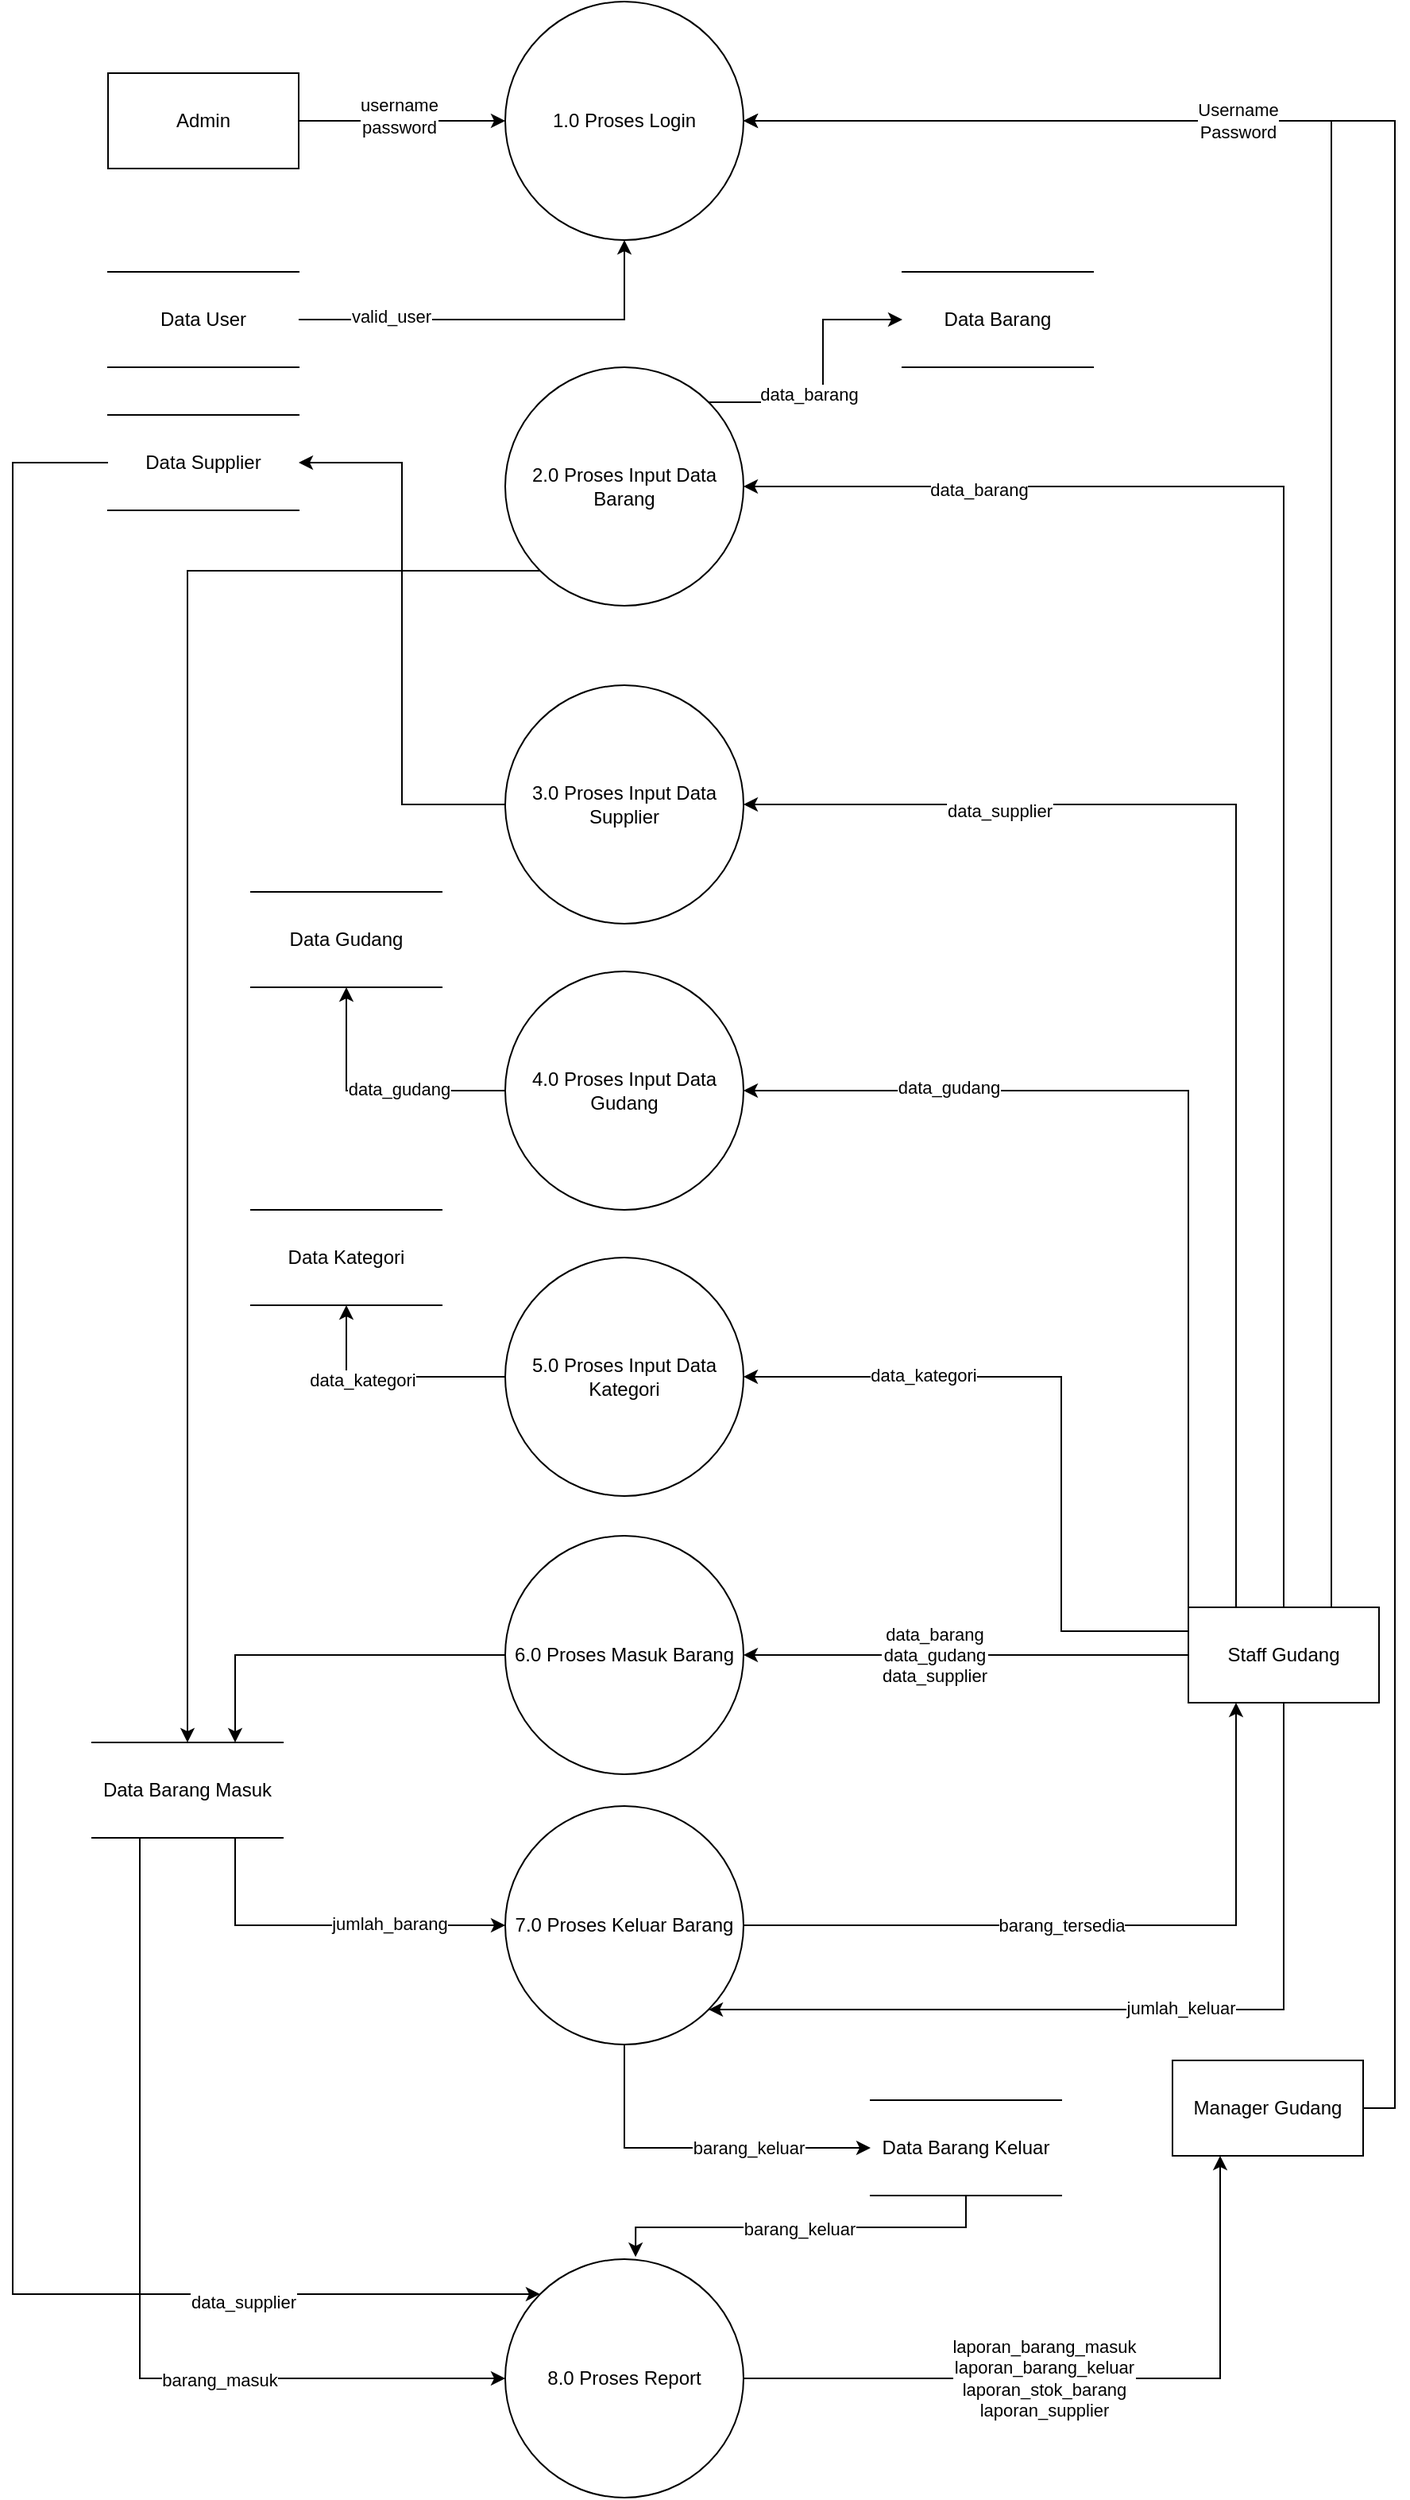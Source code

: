 <mxfile version="21.6.3" type="github">
  <diagram id="Z6GCsgAM9sSRzU8jWJJ7" name="Page-1">
    <mxGraphModel dx="2049" dy="1106" grid="1" gridSize="10" guides="1" tooltips="1" connect="1" arrows="1" fold="1" page="1" pageScale="1" pageWidth="1100" pageHeight="850" math="0" shadow="0">
      <root>
        <mxCell id="0" />
        <mxCell id="1" parent="0" />
        <mxCell id="Hjk3yY-HpInA2s5WbHgZ-8" style="edgeStyle=orthogonalEdgeStyle;rounded=0;orthogonalLoop=1;jettySize=auto;html=1;exitX=0;exitY=0.5;exitDx=0;exitDy=0;entryX=0.75;entryY=0;entryDx=0;entryDy=0;" parent="1" source="Hjk3yY-HpInA2s5WbHgZ-1" target="Hjk3yY-HpInA2s5WbHgZ-3" edge="1">
          <mxGeometry relative="1" as="geometry" />
        </mxCell>
        <mxCell id="Hjk3yY-HpInA2s5WbHgZ-1" value="6.0 Proses Masuk Barang" style="ellipse;whiteSpace=wrap;html=1;aspect=fixed;" parent="1" vertex="1">
          <mxGeometry x="410" y="1005" width="150" height="150" as="geometry" />
        </mxCell>
        <mxCell id="Hjk3yY-HpInA2s5WbHgZ-6" style="edgeStyle=orthogonalEdgeStyle;rounded=0;orthogonalLoop=1;jettySize=auto;html=1;exitX=0;exitY=0.5;exitDx=0;exitDy=0;entryX=1;entryY=0.5;entryDx=0;entryDy=0;" parent="1" source="Hjk3yY-HpInA2s5WbHgZ-2" target="Hjk3yY-HpInA2s5WbHgZ-1" edge="1">
          <mxGeometry relative="1" as="geometry">
            <Array as="points">
              <mxPoint x="840" y="1080" />
              <mxPoint x="840" y="1080" />
            </Array>
          </mxGeometry>
        </mxCell>
        <mxCell id="Hjk3yY-HpInA2s5WbHgZ-7" value="&lt;div&gt;data_barang&lt;/div&gt;&lt;div&gt;data_gudang&lt;/div&gt;&lt;div&gt;data_supplier&lt;/div&gt;" style="edgeLabel;html=1;align=center;verticalAlign=middle;resizable=0;points=[];" parent="Hjk3yY-HpInA2s5WbHgZ-6" vertex="1" connectable="0">
          <mxGeometry x="0.144" relative="1" as="geometry">
            <mxPoint as="offset" />
          </mxGeometry>
        </mxCell>
        <mxCell id="Hjk3yY-HpInA2s5WbHgZ-13" style="edgeStyle=orthogonalEdgeStyle;rounded=0;orthogonalLoop=1;jettySize=auto;html=1;exitX=0.5;exitY=1;exitDx=0;exitDy=0;entryX=1;entryY=1;entryDx=0;entryDy=0;" parent="1" source="Hjk3yY-HpInA2s5WbHgZ-2" target="Hjk3yY-HpInA2s5WbHgZ-4" edge="1">
          <mxGeometry relative="1" as="geometry">
            <Array as="points">
              <mxPoint x="900" y="1303" />
            </Array>
          </mxGeometry>
        </mxCell>
        <mxCell id="Hjk3yY-HpInA2s5WbHgZ-14" value="jumlah_keluar" style="edgeLabel;html=1;align=center;verticalAlign=middle;resizable=0;points=[];" parent="Hjk3yY-HpInA2s5WbHgZ-13" vertex="1" connectable="0">
          <mxGeometry x="-0.069" y="-1" relative="1" as="geometry">
            <mxPoint as="offset" />
          </mxGeometry>
        </mxCell>
        <mxCell id="q7wcvHRCBRjbpm3dKiPZ-3" style="edgeStyle=orthogonalEdgeStyle;rounded=0;orthogonalLoop=1;jettySize=auto;html=1;exitX=0.75;exitY=0;exitDx=0;exitDy=0;entryX=1;entryY=0.5;entryDx=0;entryDy=0;" parent="1" source="Hjk3yY-HpInA2s5WbHgZ-2" target="q7wcvHRCBRjbpm3dKiPZ-2" edge="1">
          <mxGeometry relative="1" as="geometry" />
        </mxCell>
        <mxCell id="UQVWcAogFzvnXJMvjKfr-5" style="edgeStyle=orthogonalEdgeStyle;rounded=0;orthogonalLoop=1;jettySize=auto;html=1;exitX=0;exitY=0.25;exitDx=0;exitDy=0;entryX=1;entryY=0.5;entryDx=0;entryDy=0;" parent="1" source="Hjk3yY-HpInA2s5WbHgZ-2" target="UQVWcAogFzvnXJMvjKfr-3" edge="1">
          <mxGeometry relative="1" as="geometry">
            <Array as="points">
              <mxPoint x="760" y="1065" />
              <mxPoint x="760" y="905" />
            </Array>
          </mxGeometry>
        </mxCell>
        <mxCell id="UQVWcAogFzvnXJMvjKfr-10" value="data_kategori" style="edgeLabel;html=1;align=center;verticalAlign=middle;resizable=0;points=[];" parent="UQVWcAogFzvnXJMvjKfr-5" vertex="1" connectable="0">
          <mxGeometry x="0.486" y="-1" relative="1" as="geometry">
            <mxPoint as="offset" />
          </mxGeometry>
        </mxCell>
        <mxCell id="UQVWcAogFzvnXJMvjKfr-6" style="edgeStyle=orthogonalEdgeStyle;rounded=0;orthogonalLoop=1;jettySize=auto;html=1;exitX=0;exitY=0;exitDx=0;exitDy=0;entryX=1;entryY=0.5;entryDx=0;entryDy=0;" parent="1" source="Hjk3yY-HpInA2s5WbHgZ-2" target="UQVWcAogFzvnXJMvjKfr-2" edge="1">
          <mxGeometry relative="1" as="geometry" />
        </mxCell>
        <mxCell id="UQVWcAogFzvnXJMvjKfr-11" value="data_gudang" style="edgeLabel;html=1;align=center;verticalAlign=middle;resizable=0;points=[];" parent="UQVWcAogFzvnXJMvjKfr-6" vertex="1" connectable="0">
          <mxGeometry x="0.574" y="-2" relative="1" as="geometry">
            <mxPoint as="offset" />
          </mxGeometry>
        </mxCell>
        <mxCell id="UQVWcAogFzvnXJMvjKfr-8" style="edgeStyle=orthogonalEdgeStyle;rounded=0;orthogonalLoop=1;jettySize=auto;html=1;exitX=0.25;exitY=0;exitDx=0;exitDy=0;entryX=1;entryY=0.5;entryDx=0;entryDy=0;" parent="1" source="Hjk3yY-HpInA2s5WbHgZ-2" target="UQVWcAogFzvnXJMvjKfr-1" edge="1">
          <mxGeometry relative="1" as="geometry" />
        </mxCell>
        <mxCell id="UQVWcAogFzvnXJMvjKfr-12" value="data_supplier" style="edgeLabel;html=1;align=center;verticalAlign=middle;resizable=0;points=[];" parent="UQVWcAogFzvnXJMvjKfr-8" vertex="1" connectable="0">
          <mxGeometry x="0.606" y="4" relative="1" as="geometry">
            <mxPoint as="offset" />
          </mxGeometry>
        </mxCell>
        <mxCell id="UQVWcAogFzvnXJMvjKfr-9" style="edgeStyle=orthogonalEdgeStyle;rounded=0;orthogonalLoop=1;jettySize=auto;html=1;exitX=0.5;exitY=0;exitDx=0;exitDy=0;entryX=1;entryY=0.5;entryDx=0;entryDy=0;" parent="1" source="Hjk3yY-HpInA2s5WbHgZ-2" target="stu7WVIQXUIdbc0Hr7mn-1" edge="1">
          <mxGeometry relative="1" as="geometry" />
        </mxCell>
        <mxCell id="UQVWcAogFzvnXJMvjKfr-13" value="data_barang" style="edgeLabel;html=1;align=center;verticalAlign=middle;resizable=0;points=[];" parent="UQVWcAogFzvnXJMvjKfr-9" vertex="1" connectable="0">
          <mxGeometry x="0.717" y="2" relative="1" as="geometry">
            <mxPoint as="offset" />
          </mxGeometry>
        </mxCell>
        <mxCell id="Hjk3yY-HpInA2s5WbHgZ-2" value="Staff Gudang" style="rounded=0;whiteSpace=wrap;html=1;" parent="1" vertex="1">
          <mxGeometry x="840" y="1050" width="120" height="60" as="geometry" />
        </mxCell>
        <mxCell id="Hjk3yY-HpInA2s5WbHgZ-9" style="edgeStyle=orthogonalEdgeStyle;rounded=0;orthogonalLoop=1;jettySize=auto;html=1;exitX=0.75;exitY=1;exitDx=0;exitDy=0;entryX=0;entryY=0.5;entryDx=0;entryDy=0;" parent="1" source="Hjk3yY-HpInA2s5WbHgZ-3" target="Hjk3yY-HpInA2s5WbHgZ-4" edge="1">
          <mxGeometry relative="1" as="geometry" />
        </mxCell>
        <mxCell id="Hjk3yY-HpInA2s5WbHgZ-10" value="jumlah_barang" style="edgeLabel;html=1;align=center;verticalAlign=middle;resizable=0;points=[];" parent="Hjk3yY-HpInA2s5WbHgZ-9" vertex="1" connectable="0">
          <mxGeometry x="0.345" y="1" relative="1" as="geometry">
            <mxPoint as="offset" />
          </mxGeometry>
        </mxCell>
        <mxCell id="Hjk3yY-HpInA2s5WbHgZ-19" style="edgeStyle=orthogonalEdgeStyle;rounded=0;orthogonalLoop=1;jettySize=auto;html=1;exitX=0.25;exitY=1;exitDx=0;exitDy=0;entryX=0;entryY=0.5;entryDx=0;entryDy=0;" parent="1" source="Hjk3yY-HpInA2s5WbHgZ-3" target="Hjk3yY-HpInA2s5WbHgZ-5" edge="1">
          <mxGeometry relative="1" as="geometry" />
        </mxCell>
        <mxCell id="Hjk3yY-HpInA2s5WbHgZ-21" value="&lt;div&gt;barang_masuk&lt;/div&gt;" style="edgeLabel;html=1;align=center;verticalAlign=middle;resizable=0;points=[];" parent="Hjk3yY-HpInA2s5WbHgZ-19" vertex="1" connectable="0">
          <mxGeometry x="0.369" y="-1" relative="1" as="geometry">
            <mxPoint as="offset" />
          </mxGeometry>
        </mxCell>
        <mxCell id="Hjk3yY-HpInA2s5WbHgZ-3" value="Data Barang Masuk" style="shape=partialRectangle;whiteSpace=wrap;html=1;left=0;right=0;fillColor=none;" parent="1" vertex="1">
          <mxGeometry x="150" y="1135" width="120" height="60" as="geometry" />
        </mxCell>
        <mxCell id="Hjk3yY-HpInA2s5WbHgZ-11" style="edgeStyle=orthogonalEdgeStyle;rounded=0;orthogonalLoop=1;jettySize=auto;html=1;exitX=1;exitY=0.5;exitDx=0;exitDy=0;entryX=0.25;entryY=1;entryDx=0;entryDy=0;" parent="1" source="Hjk3yY-HpInA2s5WbHgZ-4" target="Hjk3yY-HpInA2s5WbHgZ-2" edge="1">
          <mxGeometry relative="1" as="geometry">
            <mxPoint x="840" y="1130" as="targetPoint" />
            <Array as="points">
              <mxPoint x="870" y="1250" />
            </Array>
          </mxGeometry>
        </mxCell>
        <mxCell id="Hjk3yY-HpInA2s5WbHgZ-12" value="barang_tersedia" style="edgeLabel;html=1;align=center;verticalAlign=middle;resizable=0;points=[];" parent="Hjk3yY-HpInA2s5WbHgZ-11" vertex="1" connectable="0">
          <mxGeometry x="-0.111" relative="1" as="geometry">
            <mxPoint as="offset" />
          </mxGeometry>
        </mxCell>
        <mxCell id="stu7WVIQXUIdbc0Hr7mn-23" style="edgeStyle=orthogonalEdgeStyle;rounded=0;orthogonalLoop=1;jettySize=auto;html=1;exitX=0.5;exitY=1;exitDx=0;exitDy=0;entryX=0;entryY=0.5;entryDx=0;entryDy=0;" parent="1" source="Hjk3yY-HpInA2s5WbHgZ-4" target="stu7WVIQXUIdbc0Hr7mn-20" edge="1">
          <mxGeometry relative="1" as="geometry" />
        </mxCell>
        <mxCell id="stu7WVIQXUIdbc0Hr7mn-24" value="barang_keluar" style="edgeLabel;html=1;align=center;verticalAlign=middle;resizable=0;points=[];" parent="stu7WVIQXUIdbc0Hr7mn-23" vertex="1" connectable="0">
          <mxGeometry x="0.295" relative="1" as="geometry">
            <mxPoint as="offset" />
          </mxGeometry>
        </mxCell>
        <mxCell id="Hjk3yY-HpInA2s5WbHgZ-4" value="7.0 Proses Keluar Barang" style="ellipse;whiteSpace=wrap;html=1;aspect=fixed;" parent="1" vertex="1">
          <mxGeometry x="410" y="1175" width="150" height="150" as="geometry" />
        </mxCell>
        <mxCell id="Hjk3yY-HpInA2s5WbHgZ-18" style="edgeStyle=orthogonalEdgeStyle;rounded=0;orthogonalLoop=1;jettySize=auto;html=1;exitX=1;exitY=0.5;exitDx=0;exitDy=0;entryX=0.25;entryY=1;entryDx=0;entryDy=0;" parent="1" source="Hjk3yY-HpInA2s5WbHgZ-5" target="q7wcvHRCBRjbpm3dKiPZ-1" edge="1">
          <mxGeometry relative="1" as="geometry" />
        </mxCell>
        <mxCell id="Hjk3yY-HpInA2s5WbHgZ-20" value="&lt;div&gt;laporan_barang_masuk&lt;/div&gt;&lt;div&gt;laporan_barang_keluar&lt;/div&gt;&lt;div&gt;laporan_stok_barang&lt;/div&gt;&lt;div&gt;laporan_supplier&lt;br&gt;&lt;/div&gt;" style="edgeLabel;html=1;align=center;verticalAlign=middle;resizable=0;points=[];" parent="Hjk3yY-HpInA2s5WbHgZ-18" vertex="1" connectable="0">
          <mxGeometry x="-0.142" relative="1" as="geometry">
            <mxPoint as="offset" />
          </mxGeometry>
        </mxCell>
        <mxCell id="Hjk3yY-HpInA2s5WbHgZ-5" value="8.0 Proses Report" style="ellipse;whiteSpace=wrap;html=1;aspect=fixed;" parent="1" vertex="1">
          <mxGeometry x="410" y="1460" width="150" height="150" as="geometry" />
        </mxCell>
        <mxCell id="q7wcvHRCBRjbpm3dKiPZ-4" style="edgeStyle=orthogonalEdgeStyle;rounded=0;orthogonalLoop=1;jettySize=auto;html=1;exitX=1;exitY=0.5;exitDx=0;exitDy=0;entryX=1;entryY=0.5;entryDx=0;entryDy=0;" parent="1" source="q7wcvHRCBRjbpm3dKiPZ-1" target="q7wcvHRCBRjbpm3dKiPZ-2" edge="1">
          <mxGeometry relative="1" as="geometry" />
        </mxCell>
        <mxCell id="q7wcvHRCBRjbpm3dKiPZ-6" value="&lt;div&gt;Username&lt;/div&gt;&lt;div&gt;Password&lt;br&gt;&lt;/div&gt;" style="edgeLabel;html=1;align=center;verticalAlign=middle;resizable=0;points=[];" parent="q7wcvHRCBRjbpm3dKiPZ-4" vertex="1" connectable="0">
          <mxGeometry x="0.538" y="-1" relative="1" as="geometry">
            <mxPoint x="-77" y="1" as="offset" />
          </mxGeometry>
        </mxCell>
        <mxCell id="q7wcvHRCBRjbpm3dKiPZ-1" value="Manager Gudang" style="rounded=0;whiteSpace=wrap;html=1;" parent="1" vertex="1">
          <mxGeometry x="830" y="1335" width="120" height="60" as="geometry" />
        </mxCell>
        <mxCell id="q7wcvHRCBRjbpm3dKiPZ-2" value="1.0 Proses Login" style="ellipse;whiteSpace=wrap;html=1;aspect=fixed;" parent="1" vertex="1">
          <mxGeometry x="410" y="40" width="150" height="150" as="geometry" />
        </mxCell>
        <mxCell id="q7wcvHRCBRjbpm3dKiPZ-7" style="edgeStyle=orthogonalEdgeStyle;rounded=0;orthogonalLoop=1;jettySize=auto;html=1;exitX=1;exitY=0.5;exitDx=0;exitDy=0;entryX=0;entryY=0.5;entryDx=0;entryDy=0;" parent="1" source="q7wcvHRCBRjbpm3dKiPZ-5" target="q7wcvHRCBRjbpm3dKiPZ-2" edge="1">
          <mxGeometry relative="1" as="geometry" />
        </mxCell>
        <mxCell id="q7wcvHRCBRjbpm3dKiPZ-8" value="&lt;div&gt;username&lt;/div&gt;&lt;div&gt;password&lt;br&gt;&lt;/div&gt;" style="edgeLabel;html=1;align=center;verticalAlign=middle;resizable=0;points=[];" parent="q7wcvHRCBRjbpm3dKiPZ-7" vertex="1" connectable="0">
          <mxGeometry x="-0.031" y="3" relative="1" as="geometry">
            <mxPoint as="offset" />
          </mxGeometry>
        </mxCell>
        <mxCell id="q7wcvHRCBRjbpm3dKiPZ-5" value="Admin" style="rounded=0;whiteSpace=wrap;html=1;" parent="1" vertex="1">
          <mxGeometry x="160" y="85" width="120" height="60" as="geometry" />
        </mxCell>
        <mxCell id="QPWgkwAui-Ok-JEsNZ_f-2" style="edgeStyle=orthogonalEdgeStyle;rounded=0;orthogonalLoop=1;jettySize=auto;html=1;exitX=1;exitY=0.5;exitDx=0;exitDy=0;entryX=0.5;entryY=1;entryDx=0;entryDy=0;" parent="1" source="QPWgkwAui-Ok-JEsNZ_f-1" target="q7wcvHRCBRjbpm3dKiPZ-2" edge="1">
          <mxGeometry relative="1" as="geometry" />
        </mxCell>
        <mxCell id="QPWgkwAui-Ok-JEsNZ_f-3" value="valid_user" style="edgeLabel;html=1;align=center;verticalAlign=middle;resizable=0;points=[];" parent="QPWgkwAui-Ok-JEsNZ_f-2" vertex="1" connectable="0">
          <mxGeometry x="-0.545" y="2" relative="1" as="geometry">
            <mxPoint as="offset" />
          </mxGeometry>
        </mxCell>
        <mxCell id="QPWgkwAui-Ok-JEsNZ_f-1" value="Data User" style="shape=partialRectangle;whiteSpace=wrap;html=1;left=0;right=0;fillColor=none;" parent="1" vertex="1">
          <mxGeometry x="160" y="210" width="120" height="60" as="geometry" />
        </mxCell>
        <mxCell id="stu7WVIQXUIdbc0Hr7mn-11" style="edgeStyle=orthogonalEdgeStyle;rounded=0;orthogonalLoop=1;jettySize=auto;html=1;exitX=0;exitY=1;exitDx=0;exitDy=0;entryX=0.5;entryY=0;entryDx=0;entryDy=0;" parent="1" source="stu7WVIQXUIdbc0Hr7mn-1" target="Hjk3yY-HpInA2s5WbHgZ-3" edge="1">
          <mxGeometry relative="1" as="geometry" />
        </mxCell>
        <mxCell id="UQVWcAogFzvnXJMvjKfr-21" style="edgeStyle=orthogonalEdgeStyle;rounded=0;orthogonalLoop=1;jettySize=auto;html=1;exitX=1;exitY=0;exitDx=0;exitDy=0;entryX=0;entryY=0.5;entryDx=0;entryDy=0;" parent="1" source="stu7WVIQXUIdbc0Hr7mn-1" target="stu7WVIQXUIdbc0Hr7mn-9" edge="1">
          <mxGeometry relative="1" as="geometry" />
        </mxCell>
        <mxCell id="UQVWcAogFzvnXJMvjKfr-22" value="data_barang" style="edgeLabel;html=1;align=center;verticalAlign=middle;resizable=0;points=[];" parent="UQVWcAogFzvnXJMvjKfr-21" vertex="1" connectable="0">
          <mxGeometry x="-0.276" y="5" relative="1" as="geometry">
            <mxPoint as="offset" />
          </mxGeometry>
        </mxCell>
        <mxCell id="stu7WVIQXUIdbc0Hr7mn-1" value="2.0 Proses Input Data Barang" style="ellipse;whiteSpace=wrap;html=1;aspect=fixed;" parent="1" vertex="1">
          <mxGeometry x="410" y="270" width="150" height="150" as="geometry" />
        </mxCell>
        <mxCell id="stu7WVIQXUIdbc0Hr7mn-13" style="edgeStyle=orthogonalEdgeStyle;rounded=0;orthogonalLoop=1;jettySize=auto;html=1;exitX=0;exitY=0.5;exitDx=0;exitDy=0;entryX=0;entryY=0;entryDx=0;entryDy=0;" parent="1" source="stu7WVIQXUIdbc0Hr7mn-2" target="Hjk3yY-HpInA2s5WbHgZ-5" edge="1">
          <mxGeometry relative="1" as="geometry">
            <Array as="points">
              <mxPoint x="100" y="330" />
              <mxPoint x="100" y="1482" />
            </Array>
          </mxGeometry>
        </mxCell>
        <mxCell id="UQVWcAogFzvnXJMvjKfr-15" value="data_supplier" style="edgeLabel;html=1;align=center;verticalAlign=middle;resizable=0;points=[];" parent="stu7WVIQXUIdbc0Hr7mn-13" vertex="1" connectable="0">
          <mxGeometry x="0.758" y="-5" relative="1" as="geometry">
            <mxPoint as="offset" />
          </mxGeometry>
        </mxCell>
        <mxCell id="stu7WVIQXUIdbc0Hr7mn-2" value="Data Supplier" style="shape=partialRectangle;whiteSpace=wrap;html=1;left=0;right=0;fillColor=none;" parent="1" vertex="1">
          <mxGeometry x="160" y="300" width="120" height="60" as="geometry" />
        </mxCell>
        <mxCell id="stu7WVIQXUIdbc0Hr7mn-3" value="Data Kategori" style="shape=partialRectangle;whiteSpace=wrap;html=1;left=0;right=0;fillColor=none;" parent="1" vertex="1">
          <mxGeometry x="250" y="800" width="120" height="60" as="geometry" />
        </mxCell>
        <mxCell id="stu7WVIQXUIdbc0Hr7mn-4" value="Data Gudang" style="shape=partialRectangle;whiteSpace=wrap;html=1;left=0;right=0;fillColor=none;" parent="1" vertex="1">
          <mxGeometry x="250" y="600" width="120" height="60" as="geometry" />
        </mxCell>
        <mxCell id="stu7WVIQXUIdbc0Hr7mn-9" value="Data Barang" style="shape=partialRectangle;whiteSpace=wrap;html=1;left=0;right=0;fillColor=none;" parent="1" vertex="1">
          <mxGeometry x="660" y="210" width="120" height="60" as="geometry" />
        </mxCell>
        <mxCell id="stu7WVIQXUIdbc0Hr7mn-28" style="edgeStyle=orthogonalEdgeStyle;rounded=0;orthogonalLoop=1;jettySize=auto;html=1;exitX=0.5;exitY=1;exitDx=0;exitDy=0;entryX=0.547;entryY=-0.009;entryDx=0;entryDy=0;entryPerimeter=0;" parent="1" source="stu7WVIQXUIdbc0Hr7mn-20" target="Hjk3yY-HpInA2s5WbHgZ-5" edge="1">
          <mxGeometry relative="1" as="geometry" />
        </mxCell>
        <mxCell id="stu7WVIQXUIdbc0Hr7mn-29" value="barang_keluar" style="edgeLabel;html=1;align=center;verticalAlign=middle;resizable=0;points=[];" parent="stu7WVIQXUIdbc0Hr7mn-28" vertex="1" connectable="0">
          <mxGeometry x="0.018" y="1" relative="1" as="geometry">
            <mxPoint as="offset" />
          </mxGeometry>
        </mxCell>
        <mxCell id="stu7WVIQXUIdbc0Hr7mn-20" value="Data Barang Keluar" style="shape=partialRectangle;whiteSpace=wrap;html=1;left=0;right=0;fillColor=none;" parent="1" vertex="1">
          <mxGeometry x="640" y="1360" width="120" height="60" as="geometry" />
        </mxCell>
        <mxCell id="UQVWcAogFzvnXJMvjKfr-16" style="edgeStyle=orthogonalEdgeStyle;rounded=0;orthogonalLoop=1;jettySize=auto;html=1;exitX=0;exitY=0.5;exitDx=0;exitDy=0;entryX=1;entryY=0.5;entryDx=0;entryDy=0;" parent="1" source="UQVWcAogFzvnXJMvjKfr-1" target="stu7WVIQXUIdbc0Hr7mn-2" edge="1">
          <mxGeometry relative="1" as="geometry" />
        </mxCell>
        <mxCell id="UQVWcAogFzvnXJMvjKfr-1" value="3.0 Proses Input Data Supplier" style="ellipse;whiteSpace=wrap;html=1;aspect=fixed;" parent="1" vertex="1">
          <mxGeometry x="410" y="470" width="150" height="150" as="geometry" />
        </mxCell>
        <mxCell id="UQVWcAogFzvnXJMvjKfr-17" style="edgeStyle=orthogonalEdgeStyle;rounded=0;orthogonalLoop=1;jettySize=auto;html=1;exitX=0;exitY=0.5;exitDx=0;exitDy=0;entryX=0.5;entryY=1;entryDx=0;entryDy=0;" parent="1" source="UQVWcAogFzvnXJMvjKfr-2" target="stu7WVIQXUIdbc0Hr7mn-4" edge="1">
          <mxGeometry relative="1" as="geometry" />
        </mxCell>
        <mxCell id="UQVWcAogFzvnXJMvjKfr-18" value="data_gudang" style="edgeLabel;html=1;align=center;verticalAlign=middle;resizable=0;points=[];" parent="UQVWcAogFzvnXJMvjKfr-17" vertex="1" connectable="0">
          <mxGeometry x="-0.181" y="-1" relative="1" as="geometry">
            <mxPoint as="offset" />
          </mxGeometry>
        </mxCell>
        <mxCell id="UQVWcAogFzvnXJMvjKfr-2" value="4.0 Proses Input Data Gudang" style="ellipse;whiteSpace=wrap;html=1;aspect=fixed;" parent="1" vertex="1">
          <mxGeometry x="410" y="650" width="150" height="150" as="geometry" />
        </mxCell>
        <mxCell id="UQVWcAogFzvnXJMvjKfr-19" style="edgeStyle=orthogonalEdgeStyle;rounded=0;orthogonalLoop=1;jettySize=auto;html=1;exitX=0;exitY=0.5;exitDx=0;exitDy=0;entryX=0.5;entryY=1;entryDx=0;entryDy=0;" parent="1" source="UQVWcAogFzvnXJMvjKfr-3" target="stu7WVIQXUIdbc0Hr7mn-3" edge="1">
          <mxGeometry relative="1" as="geometry" />
        </mxCell>
        <mxCell id="UQVWcAogFzvnXJMvjKfr-20" value="data_kategori" style="edgeLabel;html=1;align=center;verticalAlign=middle;resizable=0;points=[];" parent="UQVWcAogFzvnXJMvjKfr-19" vertex="1" connectable="0">
          <mxGeometry x="0.247" y="2" relative="1" as="geometry">
            <mxPoint as="offset" />
          </mxGeometry>
        </mxCell>
        <mxCell id="UQVWcAogFzvnXJMvjKfr-3" value="5.0 Proses Input Data Kategori" style="ellipse;whiteSpace=wrap;html=1;aspect=fixed;" parent="1" vertex="1">
          <mxGeometry x="410" y="830" width="150" height="150" as="geometry" />
        </mxCell>
      </root>
    </mxGraphModel>
  </diagram>
</mxfile>
